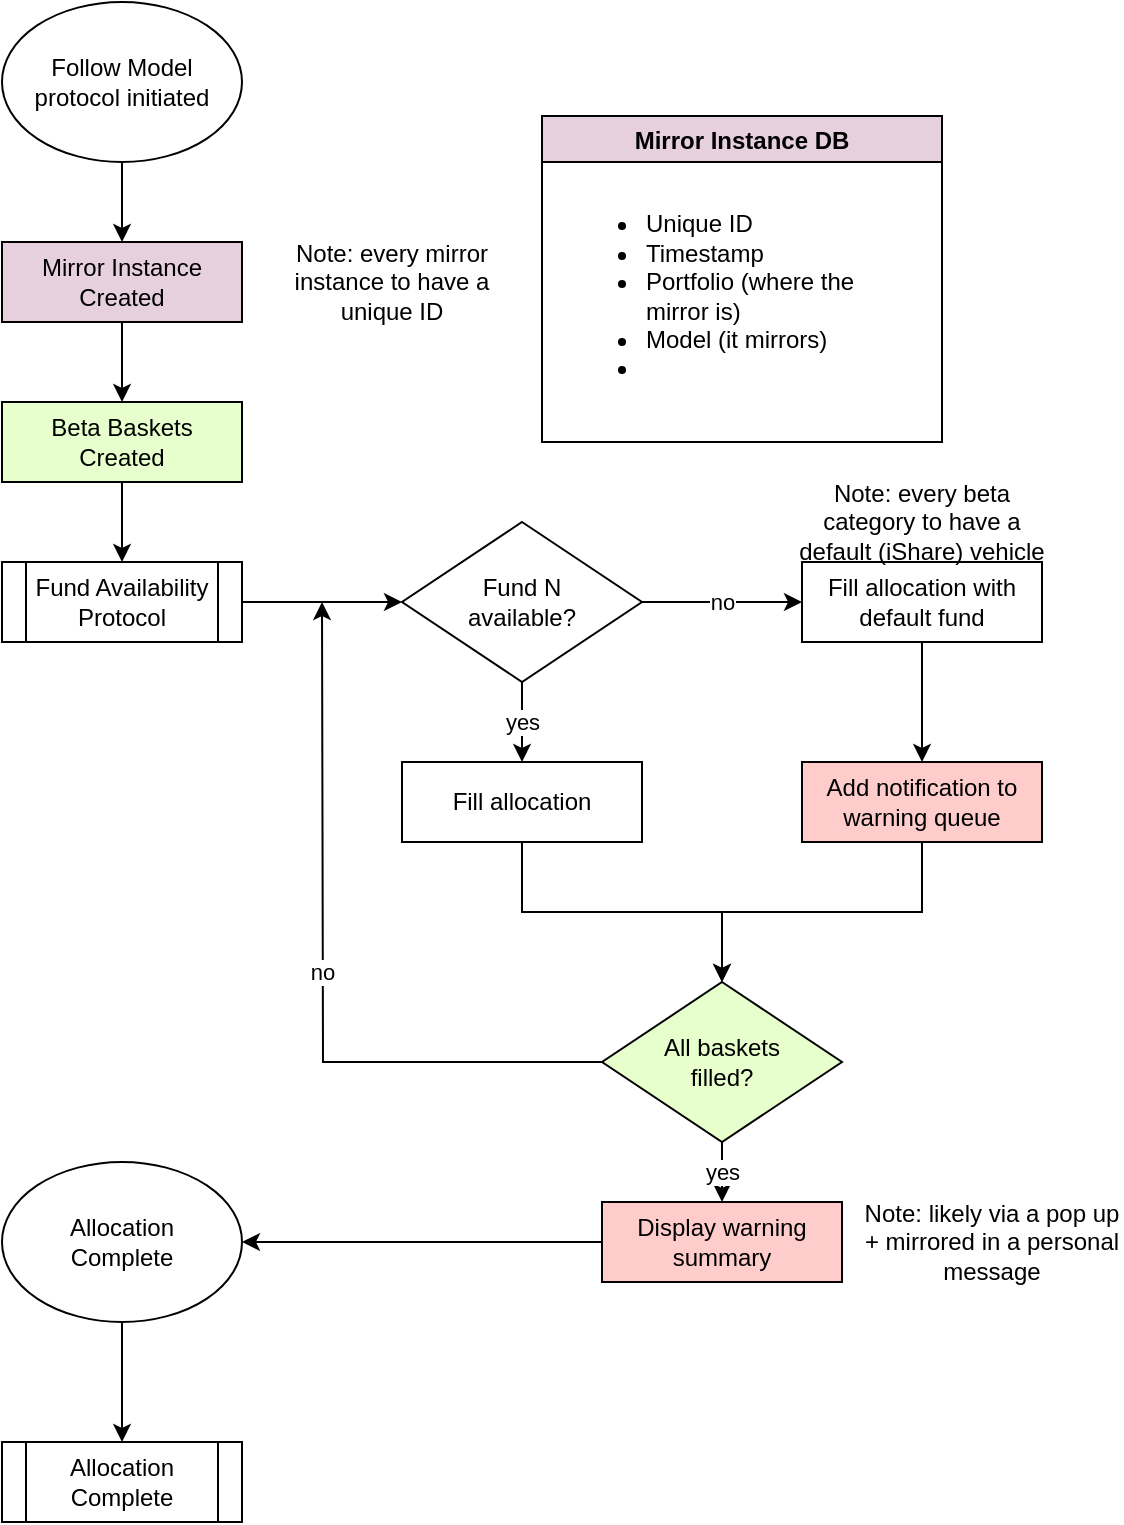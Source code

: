 <mxfile version="11.0.7" type="github"><diagram id="3mKNT251OPlRt-sal1JV" name="Page-1"><mxGraphModel dx="1662" dy="755" grid="1" gridSize="10" guides="1" tooltips="1" connect="1" arrows="1" fold="1" page="1" pageScale="1" pageWidth="1100" pageHeight="850" math="0" shadow="0"><root><mxCell id="0"/><mxCell id="1" parent="0"/><mxCell id="vlGQ2QWOnqls_6xYW5PT-3" value="" style="edgeStyle=orthogonalEdgeStyle;rounded=0;orthogonalLoop=1;jettySize=auto;html=1;" edge="1" parent="1" source="vlGQ2QWOnqls_6xYW5PT-1" target="vlGQ2QWOnqls_6xYW5PT-2"><mxGeometry relative="1" as="geometry"/></mxCell><mxCell id="vlGQ2QWOnqls_6xYW5PT-1" value="Follow Model &lt;br&gt;protocol initiated" style="ellipse;whiteSpace=wrap;html=1;" vertex="1" parent="1"><mxGeometry x="240" y="40" width="120" height="80" as="geometry"/></mxCell><mxCell id="vlGQ2QWOnqls_6xYW5PT-56" value="" style="edgeStyle=orthogonalEdgeStyle;rounded=0;orthogonalLoop=1;jettySize=auto;html=1;entryX=0.5;entryY=0;entryDx=0;entryDy=0;" edge="1" parent="1" source="vlGQ2QWOnqls_6xYW5PT-2" target="vlGQ2QWOnqls_6xYW5PT-15"><mxGeometry relative="1" as="geometry"/></mxCell><mxCell id="vlGQ2QWOnqls_6xYW5PT-2" value="Mirror Instance Created&lt;br&gt;" style="rounded=0;whiteSpace=wrap;html=1;fontFamily=Helvetica;fontSize=12;fontColor=#000000;align=center;strokeColor=#000000;fillColor=#E6D0DE;" vertex="1" parent="1"><mxGeometry x="240" y="160" width="120" height="40" as="geometry"/></mxCell><mxCell id="vlGQ2QWOnqls_6xYW5PT-17" value="" style="edgeStyle=orthogonalEdgeStyle;rounded=0;orthogonalLoop=1;jettySize=auto;html=1;" edge="1" parent="1" source="vlGQ2QWOnqls_6xYW5PT-15"><mxGeometry relative="1" as="geometry"><mxPoint x="300" y="320" as="targetPoint"/></mxGeometry></mxCell><mxCell id="vlGQ2QWOnqls_6xYW5PT-15" value="Beta Baskets &lt;br&gt;Created" style="rounded=0;whiteSpace=wrap;html=1;fillColor=#E6FFCC;" vertex="1" parent="1"><mxGeometry x="240" y="240" width="120" height="40" as="geometry"/></mxCell><mxCell id="vlGQ2QWOnqls_6xYW5PT-23" value="" style="edgeStyle=orthogonalEdgeStyle;rounded=0;orthogonalLoop=1;jettySize=auto;html=1;" edge="1" parent="1" source="vlGQ2QWOnqls_6xYW5PT-21" target="vlGQ2QWOnqls_6xYW5PT-22"><mxGeometry relative="1" as="geometry"/></mxCell><mxCell id="vlGQ2QWOnqls_6xYW5PT-21" value="Fund Availability Protocol" style="shape=process;whiteSpace=wrap;html=1;backgroundOutline=1;fontFamily=Helvetica;fontSize=12;fontColor=#000000;align=center;strokeColor=#000000;fillColor=#ffffff;" vertex="1" parent="1"><mxGeometry x="240" y="320" width="120" height="40" as="geometry"/></mxCell><mxCell id="vlGQ2QWOnqls_6xYW5PT-25" value="yes" style="edgeStyle=orthogonalEdgeStyle;rounded=0;orthogonalLoop=1;jettySize=auto;html=1;" edge="1" parent="1" source="vlGQ2QWOnqls_6xYW5PT-22" target="vlGQ2QWOnqls_6xYW5PT-24"><mxGeometry relative="1" as="geometry"/></mxCell><mxCell id="vlGQ2QWOnqls_6xYW5PT-27" value="no" style="edgeStyle=orthogonalEdgeStyle;rounded=0;orthogonalLoop=1;jettySize=auto;html=1;entryX=0;entryY=0.5;entryDx=0;entryDy=0;" edge="1" parent="1" source="vlGQ2QWOnqls_6xYW5PT-22" target="vlGQ2QWOnqls_6xYW5PT-28"><mxGeometry relative="1" as="geometry"><mxPoint x="640" y="340" as="targetPoint"/></mxGeometry></mxCell><mxCell id="vlGQ2QWOnqls_6xYW5PT-22" value="Fund N&lt;br&gt;available?" style="rhombus;whiteSpace=wrap;html=1;fontFamily=Helvetica;fontSize=12;fontColor=#000000;align=center;strokeColor=#000000;fillColor=#ffffff;" vertex="1" parent="1"><mxGeometry x="440" y="300" width="120" height="80" as="geometry"/></mxCell><mxCell id="vlGQ2QWOnqls_6xYW5PT-45" value="" style="edgeStyle=orthogonalEdgeStyle;rounded=0;orthogonalLoop=1;jettySize=auto;html=1;entryX=0.5;entryY=0;entryDx=0;entryDy=0;" edge="1" parent="1" source="vlGQ2QWOnqls_6xYW5PT-24" target="vlGQ2QWOnqls_6xYW5PT-46"><mxGeometry relative="1" as="geometry"><mxPoint x="600" y="500" as="targetPoint"/></mxGeometry></mxCell><mxCell id="vlGQ2QWOnqls_6xYW5PT-24" value="Fill allocation" style="rounded=0;whiteSpace=wrap;html=1;fontFamily=Helvetica;fontSize=12;fontColor=#000000;align=center;strokeColor=#000000;fillColor=#ffffff;" vertex="1" parent="1"><mxGeometry x="440" y="420" width="120" height="40" as="geometry"/></mxCell><mxCell id="vlGQ2QWOnqls_6xYW5PT-35" value="" style="edgeStyle=orthogonalEdgeStyle;rounded=0;orthogonalLoop=1;jettySize=auto;html=1;" edge="1" parent="1" source="vlGQ2QWOnqls_6xYW5PT-28" target="vlGQ2QWOnqls_6xYW5PT-34"><mxGeometry relative="1" as="geometry"/></mxCell><mxCell id="vlGQ2QWOnqls_6xYW5PT-28" value="Fill allocation with default fund" style="rounded=0;whiteSpace=wrap;html=1;fontFamily=Helvetica;fontSize=12;fontColor=#000000;align=center;strokeColor=#000000;fillColor=#ffffff;" vertex="1" parent="1"><mxGeometry x="640" y="320" width="120" height="40" as="geometry"/></mxCell><mxCell id="vlGQ2QWOnqls_6xYW5PT-43" value="" style="edgeStyle=orthogonalEdgeStyle;rounded=0;orthogonalLoop=1;jettySize=auto;html=1;entryX=0.5;entryY=0;entryDx=0;entryDy=0;" edge="1" parent="1" source="vlGQ2QWOnqls_6xYW5PT-34" target="vlGQ2QWOnqls_6xYW5PT-46"><mxGeometry relative="1" as="geometry"><mxPoint x="600" y="500" as="targetPoint"/></mxGeometry></mxCell><mxCell id="vlGQ2QWOnqls_6xYW5PT-34" value="Add notification to warning queue" style="rounded=0;whiteSpace=wrap;html=1;fontFamily=Helvetica;fontSize=12;fontColor=#000000;align=center;strokeColor=#000000;fillColor=#FFCCCC;" vertex="1" parent="1"><mxGeometry x="640" y="420" width="120" height="40" as="geometry"/></mxCell><mxCell id="vlGQ2QWOnqls_6xYW5PT-48" value="no" style="edgeStyle=orthogonalEdgeStyle;rounded=0;orthogonalLoop=1;jettySize=auto;html=1;" edge="1" parent="1" source="vlGQ2QWOnqls_6xYW5PT-46"><mxGeometry relative="1" as="geometry"><mxPoint x="400" y="340" as="targetPoint"/></mxGeometry></mxCell><mxCell id="vlGQ2QWOnqls_6xYW5PT-50" value="yes" style="edgeStyle=orthogonalEdgeStyle;rounded=0;orthogonalLoop=1;jettySize=auto;html=1;" edge="1" parent="1" source="vlGQ2QWOnqls_6xYW5PT-46" target="vlGQ2QWOnqls_6xYW5PT-49"><mxGeometry relative="1" as="geometry"/></mxCell><mxCell id="vlGQ2QWOnqls_6xYW5PT-46" value="All baskets&lt;br&gt;filled?" style="rhombus;whiteSpace=wrap;html=1;fillColor=#E6FFCC;" vertex="1" parent="1"><mxGeometry x="540" y="530" width="120" height="80" as="geometry"/></mxCell><mxCell id="vlGQ2QWOnqls_6xYW5PT-53" value="" style="edgeStyle=orthogonalEdgeStyle;rounded=0;orthogonalLoop=1;jettySize=auto;html=1;" edge="1" parent="1" source="vlGQ2QWOnqls_6xYW5PT-49" target="vlGQ2QWOnqls_6xYW5PT-52"><mxGeometry relative="1" as="geometry"/></mxCell><mxCell id="vlGQ2QWOnqls_6xYW5PT-49" value="Display warning summary" style="rounded=0;whiteSpace=wrap;html=1;fontFamily=Helvetica;fontSize=12;fontColor=#000000;align=center;strokeColor=#000000;fillColor=#FFCCCC;" vertex="1" parent="1"><mxGeometry x="540" y="640" width="120" height="40" as="geometry"/></mxCell><mxCell id="vlGQ2QWOnqls_6xYW5PT-59" value="" style="edgeStyle=orthogonalEdgeStyle;rounded=0;orthogonalLoop=1;jettySize=auto;html=1;" edge="1" parent="1" source="vlGQ2QWOnqls_6xYW5PT-52" target="vlGQ2QWOnqls_6xYW5PT-58"><mxGeometry relative="1" as="geometry"/></mxCell><mxCell id="vlGQ2QWOnqls_6xYW5PT-52" value="Allocation &lt;br&gt;Complete" style="ellipse;whiteSpace=wrap;html=1;fontFamily=Helvetica;fontSize=12;fontColor=#000000;align=center;strokeColor=#000000;fillColor=#ffffff;" vertex="1" parent="1"><mxGeometry x="240" y="620" width="120" height="80" as="geometry"/></mxCell><mxCell id="vlGQ2QWOnqls_6xYW5PT-58" value="Allocation &lt;br&gt;Complete" style="shape=process;whiteSpace=wrap;html=1;backgroundOutline=1;fontFamily=Helvetica;fontSize=12;fontColor=#000000;align=center;strokeColor=#000000;fillColor=#ffffff;" vertex="1" parent="1"><mxGeometry x="240" y="760" width="120" height="40" as="geometry"/></mxCell><mxCell id="vlGQ2QWOnqls_6xYW5PT-51" value="Note: every beta category to have a default (iShare) vehicle" style="text;html=1;strokeColor=none;fillColor=none;align=center;verticalAlign=middle;whiteSpace=wrap;rounded=0;" vertex="1" parent="1"><mxGeometry x="635" y="280" width="130" height="40" as="geometry"/></mxCell><mxCell id="vlGQ2QWOnqls_6xYW5PT-54" value="Note: every mirror instance to have a unique ID" style="text;html=1;strokeColor=none;fillColor=none;align=center;verticalAlign=middle;whiteSpace=wrap;rounded=0;" vertex="1" parent="1"><mxGeometry x="370" y="160" width="130" height="40" as="geometry"/></mxCell><mxCell id="vlGQ2QWOnqls_6xYW5PT-57" value="Note: likely via a pop up + mirrored in a personal message" style="text;html=1;strokeColor=none;fillColor=none;align=center;verticalAlign=middle;whiteSpace=wrap;rounded=0;" vertex="1" parent="1"><mxGeometry x="670" y="640" width="130" height="40" as="geometry"/></mxCell><mxCell id="vlGQ2QWOnqls_6xYW5PT-65" value="Mirror Instance DB" style="swimlane;fillColor=#E6D0DE;" vertex="1" parent="1"><mxGeometry x="510" y="97" width="200" height="163" as="geometry"><mxRectangle x="510" y="97" width="150" height="23" as="alternateBounds"/></mxGeometry></mxCell><mxCell id="vlGQ2QWOnqls_6xYW5PT-71" value="&lt;ul&gt;&lt;li&gt;Unique ID&lt;/li&gt;&lt;li&gt;Timestamp&lt;/li&gt;&lt;li&gt;Portfolio (where the mirror is)&lt;/li&gt;&lt;li&gt;Model (it mirrors)&lt;/li&gt;&lt;li&gt;&lt;br&gt;&lt;/li&gt;&lt;/ul&gt;" style="text;html=1;strokeColor=none;fillColor=none;align=left;verticalAlign=middle;whiteSpace=wrap;rounded=0;" vertex="1" parent="vlGQ2QWOnqls_6xYW5PT-65"><mxGeometry x="10" y="30" width="180" height="120" as="geometry"/></mxCell></root></mxGraphModel></diagram></mxfile>